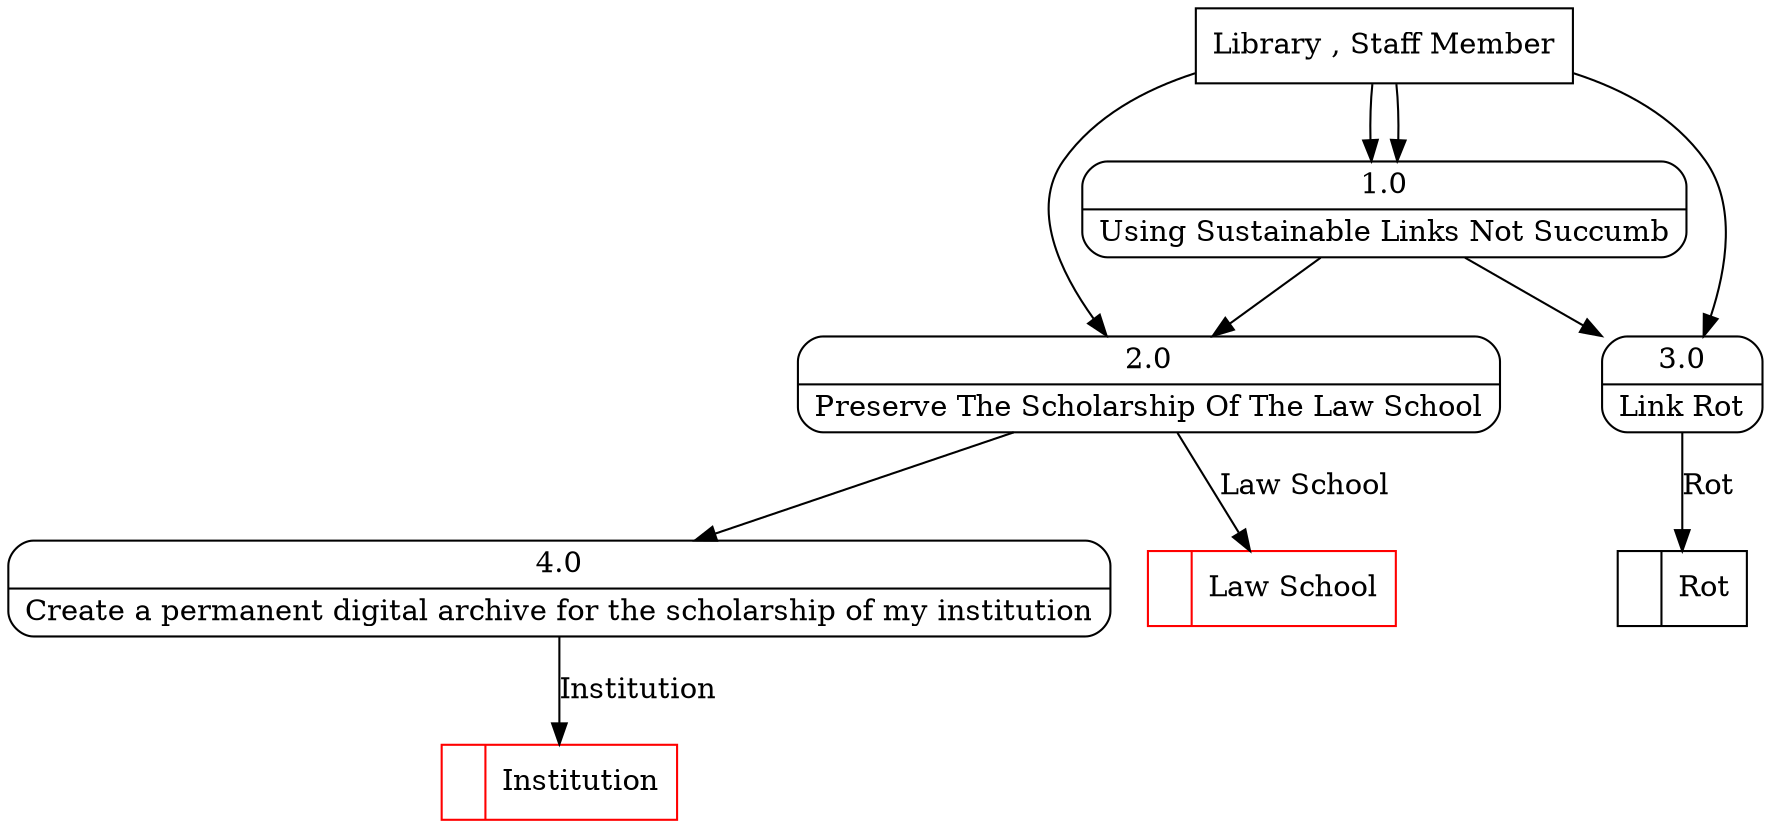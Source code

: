 digraph dfd2{ 
node[shape=record]
200 [label="<f0>  |<f1> Rot " ];
201 [label="<f0>  |<f1> Law School " color=red];
202 [label="Library , Staff Member" shape=box];
203 [label="{<f0> 1.0|<f1> Using Sustainable Links Not Succumb }" shape=Mrecord];
204 [label="{<f0> 2.0|<f1> Preserve The Scholarship Of The Law School }" shape=Mrecord];
205 [label="{<f0> 3.0|<f1> Link Rot }" shape=Mrecord];
4 [label="{<f0> 4.0|<f1> Create a permanent digital archive for the scholarship of my institution }" shape=Mrecord];
204 -> 4
1001 [label="<f0>  |<f1> Institution " color=red];
4 -> 1001 [label="Institution"]
202 -> 203
202 -> 203
202 -> 204
202 -> 205
203 -> 204
203 -> 205
204 -> 201 [label="Law School"]
205 -> 200 [label="Rot"]
}